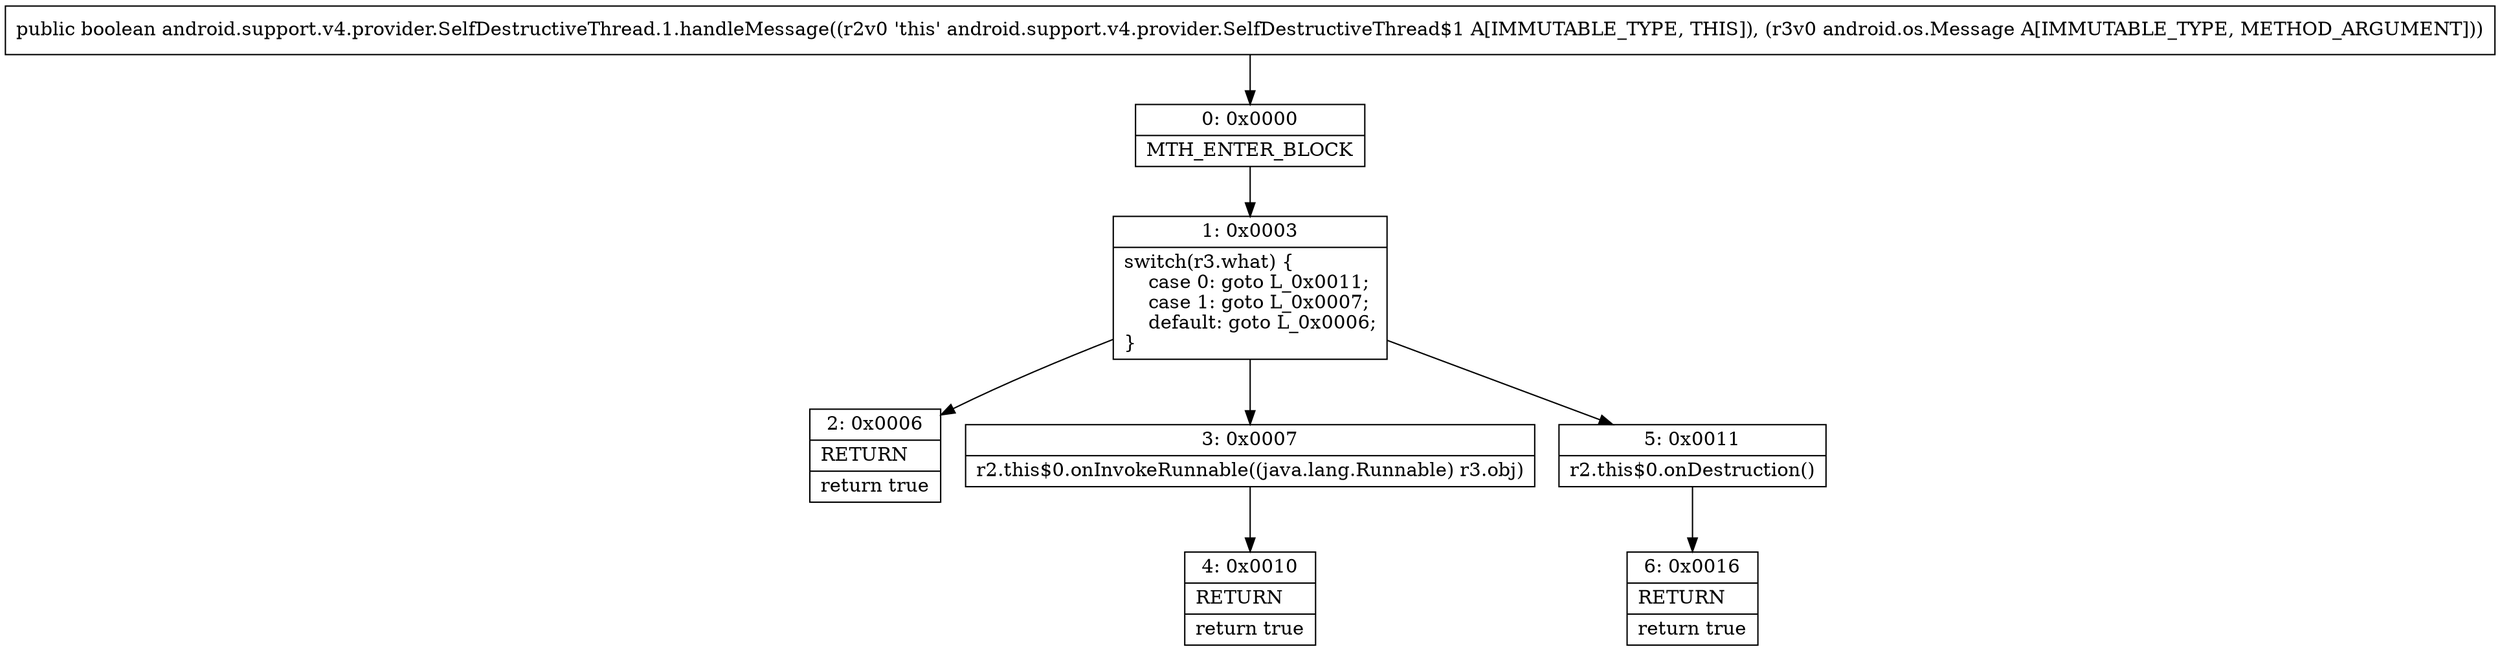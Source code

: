digraph "CFG forandroid.support.v4.provider.SelfDestructiveThread.1.handleMessage(Landroid\/os\/Message;)Z" {
Node_0 [shape=record,label="{0\:\ 0x0000|MTH_ENTER_BLOCK\l}"];
Node_1 [shape=record,label="{1\:\ 0x0003|switch(r3.what) \{\l    case 0: goto L_0x0011;\l    case 1: goto L_0x0007;\l    default: goto L_0x0006;\l\}\l}"];
Node_2 [shape=record,label="{2\:\ 0x0006|RETURN\l|return true\l}"];
Node_3 [shape=record,label="{3\:\ 0x0007|r2.this$0.onInvokeRunnable((java.lang.Runnable) r3.obj)\l}"];
Node_4 [shape=record,label="{4\:\ 0x0010|RETURN\l|return true\l}"];
Node_5 [shape=record,label="{5\:\ 0x0011|r2.this$0.onDestruction()\l}"];
Node_6 [shape=record,label="{6\:\ 0x0016|RETURN\l|return true\l}"];
MethodNode[shape=record,label="{public boolean android.support.v4.provider.SelfDestructiveThread.1.handleMessage((r2v0 'this' android.support.v4.provider.SelfDestructiveThread$1 A[IMMUTABLE_TYPE, THIS]), (r3v0 android.os.Message A[IMMUTABLE_TYPE, METHOD_ARGUMENT])) }"];
MethodNode -> Node_0;
Node_0 -> Node_1;
Node_1 -> Node_2;
Node_1 -> Node_3;
Node_1 -> Node_5;
Node_3 -> Node_4;
Node_5 -> Node_6;
}

